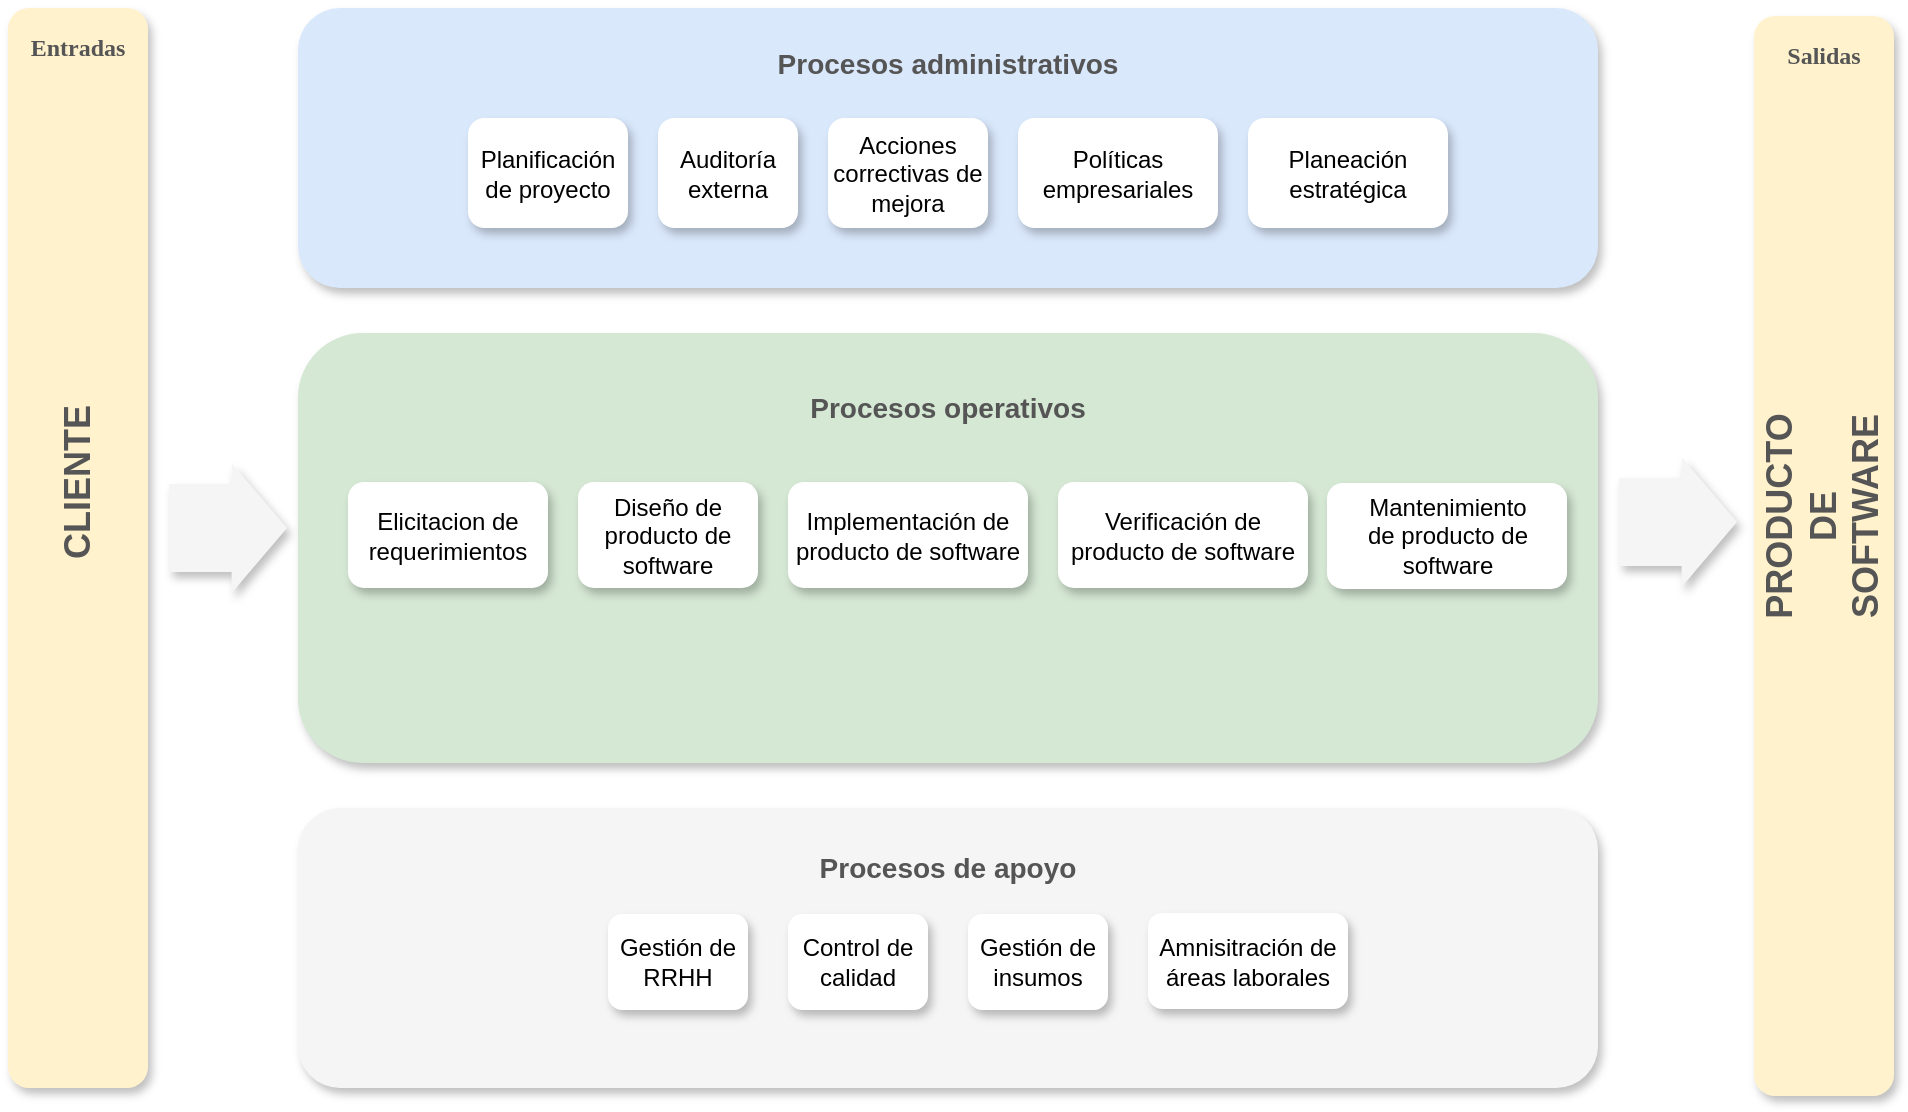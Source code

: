 <mxfile pages="1" version="11.2.8"><diagram id="x3N55CxB121onBCClCqU" name="Page-1"><mxGraphModel dx="1185" dy="673" grid="1" gridSize="10" guides="1" tooltips="1" connect="1" arrows="1" fold="1" page="1" pageScale="1" pageWidth="1100" pageHeight="850" background="none" math="0" shadow="0"><root><mxCell id="0"/><mxCell id="1" parent="0"/><mxCell id="W-0GRZMiNtOG7T0g-0mG-2" value="" style="rounded=1;whiteSpace=wrap;html=1;align=center;strokeColor=none;fillColor=#dae8fc;shadow=1;comic=0;glass=0;" parent="1" vertex="1"><mxGeometry x="525" y="70" width="650" height="140" as="geometry"/></mxCell><mxCell id="W-0GRZMiNtOG7T0g-0mG-3" value="" style="rounded=1;whiteSpace=wrap;html=1;fillColor=#d5e8d4;strokeColor=none;shadow=1;comic=0;glass=0;" parent="1" vertex="1"><mxGeometry x="525" y="232.5" width="650" height="215" as="geometry"/></mxCell><mxCell id="W-0GRZMiNtOG7T0g-0mG-4" value="" style="rounded=1;whiteSpace=wrap;html=1;fillColor=#f5f5f5;strokeColor=none;fontColor=#333333;shadow=1;comic=0;glass=0;" parent="1" vertex="1"><mxGeometry x="525" y="470" width="650" height="140" as="geometry"/></mxCell><mxCell id="W-0GRZMiNtOG7T0g-0mG-5" value="" style="rounded=1;whiteSpace=wrap;html=1;strokeColor=none;fillColor=#fff2cc;shadow=1;" parent="1" vertex="1"><mxGeometry x="380" y="70" width="70" height="540" as="geometry"/></mxCell><mxCell id="W-0GRZMiNtOG7T0g-0mG-6" value="" style="rounded=1;whiteSpace=wrap;html=1;strokeColor=none;fillColor=#fff2cc;shadow=1;comic=0;glass=0;" parent="1" vertex="1"><mxGeometry x="1253" y="74" width="70" height="540" as="geometry"/></mxCell><mxCell id="W-0GRZMiNtOG7T0g-0mG-8" value="&lt;div&gt;Salidas&lt;/div&gt;" style="text;html=1;strokeColor=none;fillColor=none;align=center;verticalAlign=middle;whiteSpace=wrap;rounded=0;fontStyle=1;fontFamily=Tahoma;fontColor=#555;" parent="1" vertex="1"><mxGeometry x="1263" y="84" width="50" height="20" as="geometry"/></mxCell><mxCell id="W-0GRZMiNtOG7T0g-0mG-10" value="&lt;div&gt;Entradas&lt;/div&gt;" style="text;html=1;strokeColor=none;fillColor=none;align=center;verticalAlign=middle;whiteSpace=wrap;rounded=0;fontStyle=1;fontFamily=Tahoma;fontColor=#555;" parent="1" vertex="1"><mxGeometry x="390" y="80" width="50" height="20" as="geometry"/></mxCell><mxCell id="W-0GRZMiNtOG7T0g-0mG-16" value="" style="shape=flexArrow;endArrow=classic;html=1;width=44;endSize=8.89;fillColor=#f5f5f5;strokeColor=none;shadow=1;" parent="1" edge="1"><mxGeometry width="50" height="50" relative="1" as="geometry"><mxPoint x="460" y="330" as="sourcePoint"/><mxPoint x="520" y="330" as="targetPoint"/><Array as="points"><mxPoint x="470" y="330"/></Array></mxGeometry></mxCell><mxCell id="W-0GRZMiNtOG7T0g-0mG-17" value="" style="shape=flexArrow;endArrow=classic;html=1;width=44;endSize=8.89;fillColor=#f5f5f5;strokeColor=none;shadow=1;" parent="1" edge="1"><mxGeometry width="50" height="50" relative="1" as="geometry"><mxPoint x="1185" y="327" as="sourcePoint"/><mxPoint x="1245" y="327" as="targetPoint"/><Array as="points"><mxPoint x="1195" y="327"/></Array></mxGeometry></mxCell><mxCell id="W-0GRZMiNtOG7T0g-0mG-22" value="&lt;font style=&quot;font-size: 18px&quot;&gt;&lt;b&gt;PRODUCTO DE SOFTWARE&lt;/b&gt;&lt;/font&gt;" style="text;html=1;strokeColor=none;fillColor=none;align=center;verticalAlign=middle;whiteSpace=wrap;rounded=0;rotation=-90;fontColor=#555;" parent="1" vertex="1"><mxGeometry x="1238" y="314" width="100" height="20" as="geometry"/></mxCell><mxCell id="W-0GRZMiNtOG7T0g-0mG-23" value="&lt;font style=&quot;font-size: 18px&quot;&gt;&lt;b&gt;CLIENTE&lt;/b&gt;&lt;/font&gt;" style="text;html=1;strokeColor=none;fillColor=none;align=center;verticalAlign=middle;whiteSpace=wrap;rounded=0;rotation=-90;fontColor=#555;" parent="1" vertex="1"><mxGeometry x="365" y="297" width="100" height="20" as="geometry"/></mxCell><mxCell id="W-0GRZMiNtOG7T0g-0mG-25" value="&lt;font style=&quot;font-size: 14px&quot;&gt;&lt;b&gt;Procesos de apoyo&lt;/b&gt;&lt;/font&gt;" style="text;html=1;strokeColor=none;fillColor=none;align=center;verticalAlign=middle;whiteSpace=wrap;rounded=0;fontColor=#555;" parent="1" vertex="1"><mxGeometry x="750" y="490" width="200" height="20" as="geometry"/></mxCell><mxCell id="W-0GRZMiNtOG7T0g-0mG-26" value="&lt;div&gt;&lt;font style=&quot;font-size: 14px&quot;&gt;&lt;b&gt;Procesos operativos&lt;/b&gt;&lt;/font&gt;&lt;/div&gt;" style="text;html=1;strokeColor=none;fillColor=none;align=center;verticalAlign=middle;whiteSpace=wrap;rounded=0;fontColor=#555;" parent="1" vertex="1"><mxGeometry x="750" y="260" width="200" height="20" as="geometry"/></mxCell><mxCell id="W-0GRZMiNtOG7T0g-0mG-29" value="&lt;div&gt;&lt;font style=&quot;font-size: 14px&quot;&gt;&lt;b&gt;Procesos administrativos&lt;/b&gt;&lt;/font&gt;&lt;/div&gt;" style="text;html=1;strokeColor=none;fillColor=none;align=center;verticalAlign=middle;whiteSpace=wrap;rounded=0;fontColor=#555;" parent="1" vertex="1"><mxGeometry x="750" y="88" width="200" height="20" as="geometry"/></mxCell><mxCell id="W-0GRZMiNtOG7T0g-0mG-30" value="Planificación de proyecto" style="rounded=1;whiteSpace=wrap;html=1;strokeColor=none;glass=0;shadow=1;" parent="1" vertex="1"><mxGeometry x="610" y="125" width="80" height="55" as="geometry"/></mxCell><mxCell id="W-0GRZMiNtOG7T0g-0mG-31" value="Auditoría externa" style="rounded=1;whiteSpace=wrap;html=1;strokeColor=none;glass=0;shadow=1;" parent="1" vertex="1"><mxGeometry x="705" y="125" width="70" height="55" as="geometry"/></mxCell><mxCell id="W-0GRZMiNtOG7T0g-0mG-32" value="Acciones correctivas de mejora" style="rounded=1;whiteSpace=wrap;html=1;strokeColor=none;glass=0;shadow=1;" parent="1" vertex="1"><mxGeometry x="790" y="125" width="80" height="55" as="geometry"/></mxCell><mxCell id="W-0GRZMiNtOG7T0g-0mG-33" value="&lt;div&gt;Gestión de RRHH&lt;/div&gt;" style="rounded=1;whiteSpace=wrap;html=1;strokeColor=none;glass=0;shadow=1;" parent="1" vertex="1"><mxGeometry x="680" y="523" width="70" height="48" as="geometry"/></mxCell><mxCell id="W-0GRZMiNtOG7T0g-0mG-34" value="&lt;div&gt;Control de calidad&lt;/div&gt;" style="rounded=1;whiteSpace=wrap;html=1;strokeColor=none;glass=0;shadow=1;" parent="1" vertex="1"><mxGeometry x="770" y="523" width="70" height="48" as="geometry"/></mxCell><mxCell id="W-0GRZMiNtOG7T0g-0mG-38" value="Elicitacion de requerimientos" style="rounded=1;whiteSpace=wrap;html=1;strokeColor=none;glass=0;shadow=1;" parent="1" vertex="1"><mxGeometry x="550" y="307" width="100" height="53" as="geometry"/></mxCell><mxCell id="W-0GRZMiNtOG7T0g-0mG-40" value="&lt;div&gt;Políticas empresariales&lt;/div&gt;" style="rounded=1;whiteSpace=wrap;html=1;strokeColor=none;glass=0;shadow=1;" parent="1" vertex="1"><mxGeometry x="885" y="125" width="100" height="55" as="geometry"/></mxCell><mxCell id="W-0GRZMiNtOG7T0g-0mG-41" value="&lt;div&gt;Gestión de insumos&lt;/div&gt;" style="rounded=1;whiteSpace=wrap;html=1;strokeColor=none;glass=0;shadow=1;" parent="1" vertex="1"><mxGeometry x="860" y="523" width="70" height="48" as="geometry"/></mxCell><mxCell id="W-0GRZMiNtOG7T0g-0mG-42" value="&lt;div&gt;Amnisitración de áreas laborales&lt;/div&gt;" style="rounded=1;whiteSpace=wrap;html=1;strokeColor=none;glass=0;shadow=1;" parent="1" vertex="1"><mxGeometry x="950" y="522.5" width="100" height="48" as="geometry"/></mxCell><mxCell id="W-0GRZMiNtOG7T0g-0mG-43" value="Diseño de producto de software" style="rounded=1;whiteSpace=wrap;html=1;strokeColor=none;glass=0;shadow=1;" parent="1" vertex="1"><mxGeometry x="665" y="307" width="90" height="53" as="geometry"/></mxCell><mxCell id="W-0GRZMiNtOG7T0g-0mG-44" value="&lt;div&gt;Planeación estratégica&lt;/div&gt;" style="rounded=1;whiteSpace=wrap;html=1;strokeColor=none;glass=0;shadow=1;" parent="1" vertex="1"><mxGeometry x="1000" y="125" width="100" height="55" as="geometry"/></mxCell><mxCell id="W-0GRZMiNtOG7T0g-0mG-45" value="Implementación de producto de software" style="rounded=1;whiteSpace=wrap;html=1;strokeColor=none;glass=0;shadow=1;" parent="1" vertex="1"><mxGeometry x="770" y="307" width="120" height="53" as="geometry"/></mxCell><mxCell id="W-0GRZMiNtOG7T0g-0mG-46" value="Verificación de producto de software" style="rounded=1;whiteSpace=wrap;html=1;strokeColor=none;glass=0;shadow=1;" parent="1" vertex="1"><mxGeometry x="905" y="307" width="125" height="53" as="geometry"/></mxCell><mxCell id="W-0GRZMiNtOG7T0g-0mG-47" value="&lt;div&gt;Mantenimiento &lt;br&gt;&lt;/div&gt;&lt;div&gt;de producto de software&lt;/div&gt;" style="rounded=1;whiteSpace=wrap;html=1;strokeColor=none;glass=0;shadow=1;" parent="1" vertex="1"><mxGeometry x="1039.5" y="307.5" width="120" height="53" as="geometry"/></mxCell></root></mxGraphModel></diagram></mxfile>